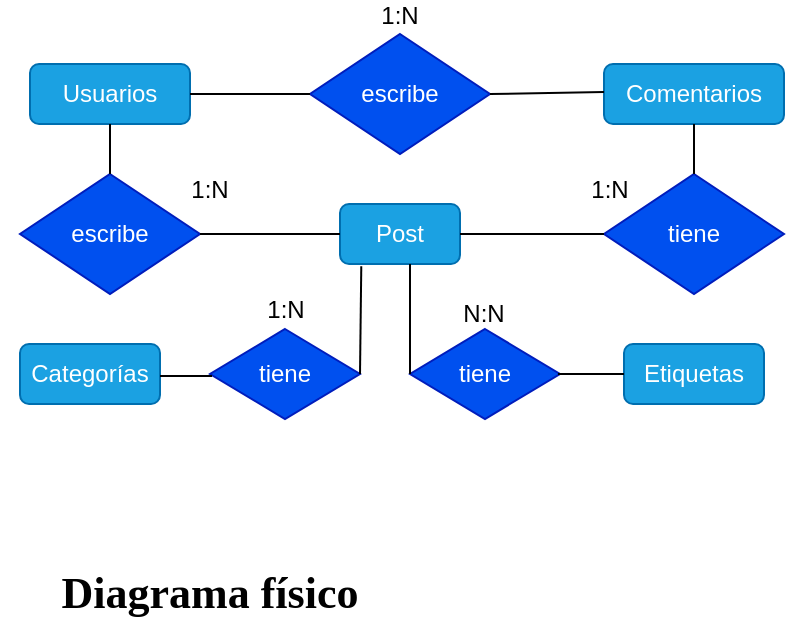 <mxfile version="21.3.2" type="github">
  <diagram name="Página-1" id="b2GBKhXSbdN4ZsOGRmR0">
    <mxGraphModel dx="1629" dy="434" grid="1" gridSize="10" guides="1" tooltips="1" connect="1" arrows="1" fold="1" page="1" pageScale="1" pageWidth="850" pageHeight="1100" math="0" shadow="0">
      <root>
        <mxCell id="0" />
        <mxCell id="1" parent="0" />
        <mxCell id="4I5N0-QppBxn1IQBgqWN-1" value="Post" style="rounded=1;whiteSpace=wrap;html=1;fillColor=#1ba1e2;fontColor=#ffffff;strokeColor=#006EAF;" parent="1" vertex="1">
          <mxGeometry x="85" y="160" width="60" height="30" as="geometry" />
        </mxCell>
        <mxCell id="4I5N0-QppBxn1IQBgqWN-2" value="Usuarios" style="rounded=1;whiteSpace=wrap;html=1;fillColor=#1ba1e2;fontColor=#ffffff;strokeColor=#006EAF;" parent="1" vertex="1">
          <mxGeometry x="-70" y="90" width="80" height="30" as="geometry" />
        </mxCell>
        <mxCell id="4I5N0-QppBxn1IQBgqWN-3" value="Comentarios" style="rounded=1;whiteSpace=wrap;html=1;fillColor=#1ba1e2;fontColor=#ffffff;strokeColor=#006EAF;" parent="1" vertex="1">
          <mxGeometry x="217" y="90" width="90" height="30" as="geometry" />
        </mxCell>
        <mxCell id="4I5N0-QppBxn1IQBgqWN-4" value="Categorías" style="rounded=1;whiteSpace=wrap;html=1;fillColor=#1ba1e2;fontColor=#ffffff;strokeColor=#006EAF;" parent="1" vertex="1">
          <mxGeometry x="-75" y="230" width="70" height="30" as="geometry" />
        </mxCell>
        <mxCell id="4I5N0-QppBxn1IQBgqWN-5" value="Etiquetas" style="rounded=1;whiteSpace=wrap;html=1;fillColor=#1ba1e2;fontColor=#ffffff;strokeColor=#006EAF;" parent="1" vertex="1">
          <mxGeometry x="227" y="230" width="70" height="30" as="geometry" />
        </mxCell>
        <mxCell id="4I5N0-QppBxn1IQBgqWN-7" value="escribe" style="rhombus;whiteSpace=wrap;html=1;fillColor=#0050ef;fontColor=#ffffff;strokeColor=#001DBC;" parent="1" vertex="1">
          <mxGeometry x="70" y="75" width="90" height="60" as="geometry" />
        </mxCell>
        <mxCell id="4I5N0-QppBxn1IQBgqWN-9" value="escribe" style="rhombus;whiteSpace=wrap;html=1;fillColor=#0050ef;fontColor=#ffffff;strokeColor=#001DBC;" parent="1" vertex="1">
          <mxGeometry x="-75" y="145" width="90" height="60" as="geometry" />
        </mxCell>
        <mxCell id="4I5N0-QppBxn1IQBgqWN-10" value="tiene" style="rhombus;whiteSpace=wrap;html=1;fillColor=#0050ef;fontColor=#ffffff;strokeColor=#001DBC;gradientColor=none;" parent="1" vertex="1">
          <mxGeometry x="217" y="145" width="90" height="60" as="geometry" />
        </mxCell>
        <mxCell id="4I5N0-QppBxn1IQBgqWN-11" value="1:N" style="text;html=1;strokeColor=none;fillColor=none;align=center;verticalAlign=middle;whiteSpace=wrap;rounded=0;" parent="1" vertex="1">
          <mxGeometry x="200" y="145" width="40" height="15" as="geometry" />
        </mxCell>
        <mxCell id="4I5N0-QppBxn1IQBgqWN-12" value="1:N" style="text;html=1;strokeColor=none;fillColor=none;align=center;verticalAlign=middle;whiteSpace=wrap;rounded=0;" parent="1" vertex="1">
          <mxGeometry x="95" y="58" width="40" height="15" as="geometry" />
        </mxCell>
        <mxCell id="4I5N0-QppBxn1IQBgqWN-13" value="1:N" style="text;html=1;strokeColor=none;fillColor=none;align=center;verticalAlign=middle;whiteSpace=wrap;rounded=0;" parent="1" vertex="1">
          <mxGeometry y="145" width="40" height="15" as="geometry" />
        </mxCell>
        <mxCell id="4I5N0-QppBxn1IQBgqWN-14" value="" style="endArrow=none;html=1;rounded=0;entryX=0.5;entryY=1;entryDx=0;entryDy=0;" parent="1" target="4I5N0-QppBxn1IQBgqWN-2" edge="1">
          <mxGeometry width="50" height="50" relative="1" as="geometry">
            <mxPoint x="-30" y="145" as="sourcePoint" />
            <mxPoint x="20" y="95" as="targetPoint" />
          </mxGeometry>
        </mxCell>
        <mxCell id="4I5N0-QppBxn1IQBgqWN-15" value="" style="endArrow=none;html=1;rounded=0;entryX=0;entryY=0.5;entryDx=0;entryDy=0;exitX=1;exitY=0.5;exitDx=0;exitDy=0;" parent="1" source="4I5N0-QppBxn1IQBgqWN-2" target="4I5N0-QppBxn1IQBgqWN-7" edge="1">
          <mxGeometry width="50" height="50" relative="1" as="geometry">
            <mxPoint x="10" y="107" as="sourcePoint" />
            <mxPoint x="71.849" y="105.233" as="targetPoint" />
          </mxGeometry>
        </mxCell>
        <mxCell id="4I5N0-QppBxn1IQBgqWN-16" value="" style="endArrow=none;html=1;rounded=0;entryX=0;entryY=0.5;entryDx=0;entryDy=0;" parent="1" edge="1">
          <mxGeometry width="50" height="50" relative="1" as="geometry">
            <mxPoint x="160" y="105" as="sourcePoint" />
            <mxPoint x="217" y="104" as="targetPoint" />
          </mxGeometry>
        </mxCell>
        <mxCell id="4I5N0-QppBxn1IQBgqWN-18" value="" style="endArrow=none;html=1;rounded=0;entryX=0.5;entryY=1;entryDx=0;entryDy=0;" parent="1" target="4I5N0-QppBxn1IQBgqWN-3" edge="1">
          <mxGeometry width="50" height="50" relative="1" as="geometry">
            <mxPoint x="262" y="145" as="sourcePoint" />
            <mxPoint x="312" y="95" as="targetPoint" />
          </mxGeometry>
        </mxCell>
        <mxCell id="4I5N0-QppBxn1IQBgqWN-19" value="" style="endArrow=none;html=1;rounded=0;entryX=0;entryY=0.5;entryDx=0;entryDy=0;" parent="1" target="4I5N0-QppBxn1IQBgqWN-1" edge="1">
          <mxGeometry width="50" height="50" relative="1" as="geometry">
            <mxPoint x="15" y="175" as="sourcePoint" />
            <mxPoint x="65" y="125" as="targetPoint" />
          </mxGeometry>
        </mxCell>
        <mxCell id="4I5N0-QppBxn1IQBgqWN-20" value="" style="endArrow=none;html=1;rounded=0;exitX=1;exitY=0.5;exitDx=0;exitDy=0;" parent="1" source="4I5N0-QppBxn1IQBgqWN-1" edge="1">
          <mxGeometry width="50" height="50" relative="1" as="geometry">
            <mxPoint x="167" y="225" as="sourcePoint" />
            <mxPoint x="217" y="175" as="targetPoint" />
          </mxGeometry>
        </mxCell>
        <mxCell id="4I5N0-QppBxn1IQBgqWN-21" value="tiene" style="rhombus;whiteSpace=wrap;html=1;fillColor=#0050ef;fontColor=#ffffff;strokeColor=#001DBC;gradientColor=none;" parent="1" vertex="1">
          <mxGeometry x="20" y="222.5" width="75" height="45" as="geometry" />
        </mxCell>
        <mxCell id="4I5N0-QppBxn1IQBgqWN-22" value="" style="endArrow=none;html=1;rounded=0;entryX=0;entryY=0.5;entryDx=0;entryDy=0;" parent="1" edge="1">
          <mxGeometry width="50" height="50" relative="1" as="geometry">
            <mxPoint x="-5" y="246" as="sourcePoint" />
            <mxPoint x="21.0" y="246" as="targetPoint" />
          </mxGeometry>
        </mxCell>
        <mxCell id="4I5N0-QppBxn1IQBgqWN-24" value="" style="endArrow=none;html=1;rounded=0;entryX=0.344;entryY=1.039;entryDx=0;entryDy=0;entryPerimeter=0;" parent="1" edge="1">
          <mxGeometry width="50" height="50" relative="1" as="geometry">
            <mxPoint x="95" y="245" as="sourcePoint" />
            <mxPoint x="95.64" y="191.17" as="targetPoint" />
          </mxGeometry>
        </mxCell>
        <mxCell id="4I5N0-QppBxn1IQBgqWN-25" value="tiene" style="rhombus;whiteSpace=wrap;html=1;fillColor=#0050ef;fontColor=#ffffff;strokeColor=#001DBC;gradientColor=none;" parent="1" vertex="1">
          <mxGeometry x="120" y="222.5" width="75" height="45" as="geometry" />
        </mxCell>
        <mxCell id="4I5N0-QppBxn1IQBgqWN-26" value="" style="endArrow=none;html=1;rounded=0;exitX=0;exitY=0.5;exitDx=0;exitDy=0;" parent="1" source="4I5N0-QppBxn1IQBgqWN-25" edge="1">
          <mxGeometry width="50" height="50" relative="1" as="geometry">
            <mxPoint x="85" y="240" as="sourcePoint" />
            <mxPoint x="120" y="190" as="targetPoint" />
          </mxGeometry>
        </mxCell>
        <mxCell id="4I5N0-QppBxn1IQBgqWN-27" value="" style="endArrow=none;html=1;rounded=0;entryX=0;entryY=0.5;entryDx=0;entryDy=0;" parent="1" target="4I5N0-QppBxn1IQBgqWN-5" edge="1">
          <mxGeometry width="50" height="50" relative="1" as="geometry">
            <mxPoint x="194" y="245" as="sourcePoint" />
            <mxPoint x="244" y="195" as="targetPoint" />
          </mxGeometry>
        </mxCell>
        <mxCell id="4I5N0-QppBxn1IQBgqWN-28" value="1:N" style="text;html=1;strokeColor=none;fillColor=none;align=center;verticalAlign=middle;whiteSpace=wrap;rounded=0;" parent="1" vertex="1">
          <mxGeometry x="37.5" y="205" width="40" height="15" as="geometry" />
        </mxCell>
        <mxCell id="4I5N0-QppBxn1IQBgqWN-29" value="N:N" style="text;html=1;strokeColor=none;fillColor=none;align=center;verticalAlign=middle;whiteSpace=wrap;rounded=0;" parent="1" vertex="1">
          <mxGeometry x="137" y="207.5" width="40" height="15" as="geometry" />
        </mxCell>
        <mxCell id="wf-pJBug-1P9c5IFpErA-1" value="Diagrama físico" style="text;html=1;strokeColor=none;fillColor=none;align=center;verticalAlign=middle;whiteSpace=wrap;rounded=0;fontFamily=Verdana;fontStyle=1;fontSize=22;labelBackgroundColor=none;labelBorderColor=none;horizontal=1;spacing=-1;" vertex="1" parent="1">
          <mxGeometry x="-85" y="340" width="210" height="30" as="geometry" />
        </mxCell>
      </root>
    </mxGraphModel>
  </diagram>
</mxfile>
